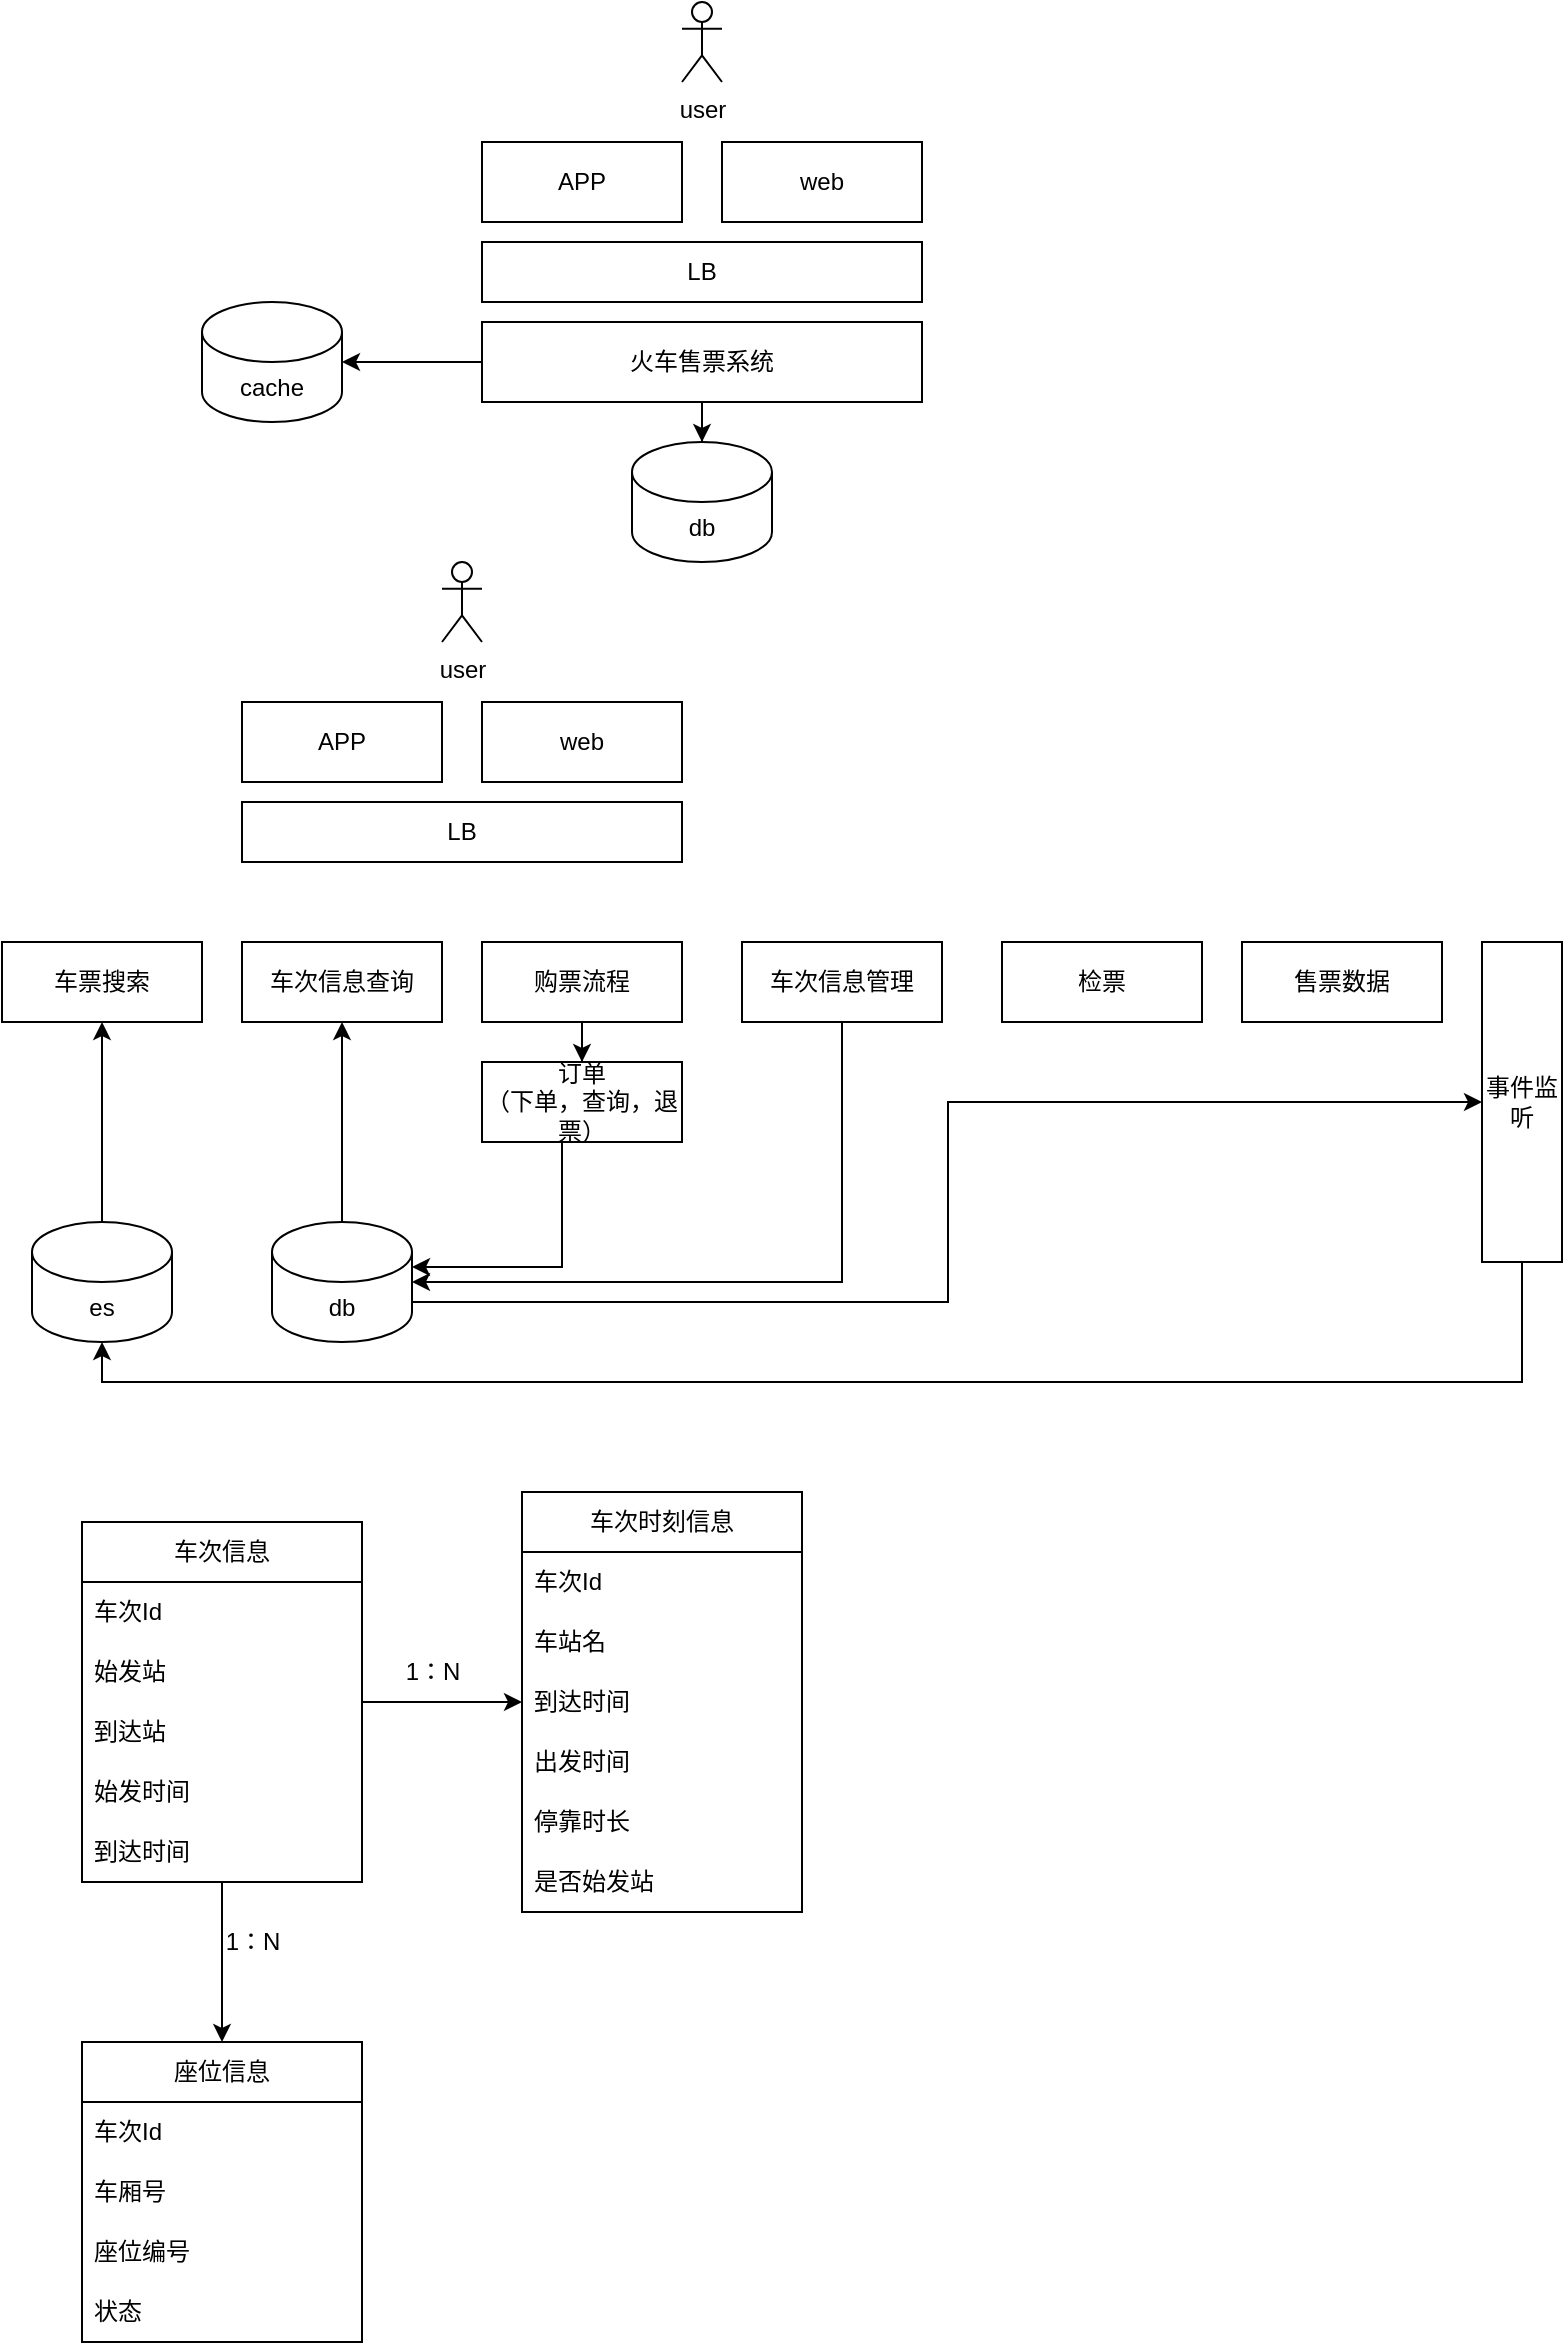 <mxfile version="24.7.4">
  <diagram name="第 1 页" id="FMPnB1ffo_af5_JpQ2mU">
    <mxGraphModel dx="954" dy="643" grid="1" gridSize="10" guides="1" tooltips="1" connect="1" arrows="1" fold="1" page="1" pageScale="1" pageWidth="827" pageHeight="1169" math="0" shadow="0">
      <root>
        <mxCell id="0" />
        <mxCell id="1" parent="0" />
        <mxCell id="sEZzOSczccpVlZkfwEdT-1" value="APP" style="rounded=0;whiteSpace=wrap;html=1;" vertex="1" parent="1">
          <mxGeometry x="240" y="150" width="100" height="40" as="geometry" />
        </mxCell>
        <mxCell id="sEZzOSczccpVlZkfwEdT-3" value="web" style="rounded=0;whiteSpace=wrap;html=1;" vertex="1" parent="1">
          <mxGeometry x="360" y="150" width="100" height="40" as="geometry" />
        </mxCell>
        <mxCell id="sEZzOSczccpVlZkfwEdT-5" value="&lt;div&gt;LB&lt;/div&gt;" style="rounded=0;whiteSpace=wrap;html=1;" vertex="1" parent="1">
          <mxGeometry x="240" y="200" width="220" height="30" as="geometry" />
        </mxCell>
        <mxCell id="sEZzOSczccpVlZkfwEdT-6" value="&lt;div&gt;user&lt;/div&gt;&lt;div&gt;&lt;br&gt;&lt;/div&gt;" style="shape=umlActor;verticalLabelPosition=bottom;verticalAlign=top;html=1;outlineConnect=0;" vertex="1" parent="1">
          <mxGeometry x="340" y="80" width="20" height="40" as="geometry" />
        </mxCell>
        <mxCell id="sEZzOSczccpVlZkfwEdT-11" value="" style="edgeStyle=orthogonalEdgeStyle;rounded=0;orthogonalLoop=1;jettySize=auto;html=1;" edge="1" parent="1" source="sEZzOSczccpVlZkfwEdT-8" target="sEZzOSczccpVlZkfwEdT-10">
          <mxGeometry relative="1" as="geometry" />
        </mxCell>
        <mxCell id="sEZzOSczccpVlZkfwEdT-12" value="" style="edgeStyle=orthogonalEdgeStyle;rounded=0;orthogonalLoop=1;jettySize=auto;html=1;" edge="1" parent="1" source="sEZzOSczccpVlZkfwEdT-8" target="sEZzOSczccpVlZkfwEdT-9">
          <mxGeometry relative="1" as="geometry" />
        </mxCell>
        <mxCell id="sEZzOSczccpVlZkfwEdT-8" value="火车售票系统" style="rounded=0;whiteSpace=wrap;html=1;" vertex="1" parent="1">
          <mxGeometry x="240" y="240" width="220" height="40" as="geometry" />
        </mxCell>
        <mxCell id="sEZzOSczccpVlZkfwEdT-9" value="db" style="shape=cylinder3;whiteSpace=wrap;html=1;boundedLbl=1;backgroundOutline=1;size=15;" vertex="1" parent="1">
          <mxGeometry x="315" y="300" width="70" height="60" as="geometry" />
        </mxCell>
        <mxCell id="sEZzOSczccpVlZkfwEdT-10" value="cache" style="shape=cylinder3;whiteSpace=wrap;html=1;boundedLbl=1;backgroundOutline=1;size=15;" vertex="1" parent="1">
          <mxGeometry x="100" y="230" width="70" height="60" as="geometry" />
        </mxCell>
        <mxCell id="sEZzOSczccpVlZkfwEdT-14" value="车票搜索" style="rounded=0;whiteSpace=wrap;html=1;" vertex="1" parent="1">
          <mxGeometry y="550" width="100" height="40" as="geometry" />
        </mxCell>
        <mxCell id="sEZzOSczccpVlZkfwEdT-41" value="" style="edgeStyle=orthogonalEdgeStyle;rounded=0;orthogonalLoop=1;jettySize=auto;html=1;" edge="1" parent="1" source="sEZzOSczccpVlZkfwEdT-15" target="sEZzOSczccpVlZkfwEdT-16">
          <mxGeometry relative="1" as="geometry" />
        </mxCell>
        <mxCell id="sEZzOSczccpVlZkfwEdT-15" value="购票流程" style="rounded=0;whiteSpace=wrap;html=1;" vertex="1" parent="1">
          <mxGeometry x="240" y="550" width="100" height="40" as="geometry" />
        </mxCell>
        <mxCell id="sEZzOSczccpVlZkfwEdT-40" value="" style="edgeStyle=orthogonalEdgeStyle;rounded=0;orthogonalLoop=1;jettySize=auto;html=1;entryX=1;entryY=0;entryDx=0;entryDy=22.5;entryPerimeter=0;" edge="1" parent="1" source="sEZzOSczccpVlZkfwEdT-16" target="sEZzOSczccpVlZkfwEdT-28">
          <mxGeometry relative="1" as="geometry">
            <mxPoint x="290" y="730" as="targetPoint" />
            <Array as="points">
              <mxPoint x="280" y="713" />
            </Array>
          </mxGeometry>
        </mxCell>
        <mxCell id="sEZzOSczccpVlZkfwEdT-16" value="&lt;div&gt;订单&lt;/div&gt;&lt;div&gt;（下单，查询，退票）&lt;br&gt;&lt;/div&gt;" style="rounded=0;whiteSpace=wrap;html=1;" vertex="1" parent="1">
          <mxGeometry x="240" y="610" width="100" height="40" as="geometry" />
        </mxCell>
        <mxCell id="sEZzOSczccpVlZkfwEdT-17" value="&lt;div&gt;检票&lt;br&gt;&lt;/div&gt;" style="rounded=0;whiteSpace=wrap;html=1;" vertex="1" parent="1">
          <mxGeometry x="500" y="550" width="100" height="40" as="geometry" />
        </mxCell>
        <mxCell id="sEZzOSczccpVlZkfwEdT-18" value="车次信息查询" style="rounded=0;whiteSpace=wrap;html=1;" vertex="1" parent="1">
          <mxGeometry x="120" y="550" width="100" height="40" as="geometry" />
        </mxCell>
        <mxCell id="sEZzOSczccpVlZkfwEdT-19" value="售票数据" style="rounded=0;whiteSpace=wrap;html=1;" vertex="1" parent="1">
          <mxGeometry x="620" y="550" width="100" height="40" as="geometry" />
        </mxCell>
        <mxCell id="sEZzOSczccpVlZkfwEdT-36" value="" style="edgeStyle=orthogonalEdgeStyle;rounded=0;orthogonalLoop=1;jettySize=auto;html=1;entryX=1;entryY=0.5;entryDx=0;entryDy=0;entryPerimeter=0;" edge="1" parent="1" source="sEZzOSczccpVlZkfwEdT-20" target="sEZzOSczccpVlZkfwEdT-28">
          <mxGeometry relative="1" as="geometry">
            <mxPoint x="420" y="670" as="targetPoint" />
            <Array as="points">
              <mxPoint x="420" y="720" />
            </Array>
          </mxGeometry>
        </mxCell>
        <mxCell id="sEZzOSczccpVlZkfwEdT-20" value="车次信息管理" style="rounded=0;whiteSpace=wrap;html=1;" vertex="1" parent="1">
          <mxGeometry x="370" y="550" width="100" height="40" as="geometry" />
        </mxCell>
        <mxCell id="sEZzOSczccpVlZkfwEdT-21" value="APP" style="rounded=0;whiteSpace=wrap;html=1;" vertex="1" parent="1">
          <mxGeometry x="120" y="430" width="100" height="40" as="geometry" />
        </mxCell>
        <mxCell id="sEZzOSczccpVlZkfwEdT-22" value="web" style="rounded=0;whiteSpace=wrap;html=1;" vertex="1" parent="1">
          <mxGeometry x="240" y="430" width="100" height="40" as="geometry" />
        </mxCell>
        <mxCell id="sEZzOSczccpVlZkfwEdT-23" value="&lt;div&gt;LB&lt;/div&gt;" style="rounded=0;whiteSpace=wrap;html=1;" vertex="1" parent="1">
          <mxGeometry x="120" y="480" width="220" height="30" as="geometry" />
        </mxCell>
        <mxCell id="sEZzOSczccpVlZkfwEdT-24" value="&lt;div&gt;user&lt;/div&gt;&lt;div&gt;&lt;br&gt;&lt;/div&gt;" style="shape=umlActor;verticalLabelPosition=bottom;verticalAlign=top;html=1;outlineConnect=0;" vertex="1" parent="1">
          <mxGeometry x="220" y="360" width="20" height="40" as="geometry" />
        </mxCell>
        <mxCell id="sEZzOSczccpVlZkfwEdT-31" value="" style="edgeStyle=orthogonalEdgeStyle;rounded=0;orthogonalLoop=1;jettySize=auto;html=1;" edge="1" parent="1" source="sEZzOSczccpVlZkfwEdT-28" target="sEZzOSczccpVlZkfwEdT-18">
          <mxGeometry relative="1" as="geometry" />
        </mxCell>
        <mxCell id="sEZzOSczccpVlZkfwEdT-43" value="" style="edgeStyle=orthogonalEdgeStyle;rounded=0;orthogonalLoop=1;jettySize=auto;html=1;" edge="1" parent="1" source="sEZzOSczccpVlZkfwEdT-28" target="sEZzOSczccpVlZkfwEdT-34">
          <mxGeometry relative="1" as="geometry">
            <mxPoint x="550" y="720" as="targetPoint" />
            <Array as="points">
              <mxPoint x="473" y="730" />
              <mxPoint x="473" y="630" />
            </Array>
          </mxGeometry>
        </mxCell>
        <mxCell id="sEZzOSczccpVlZkfwEdT-28" value="db" style="shape=cylinder3;whiteSpace=wrap;html=1;boundedLbl=1;backgroundOutline=1;size=15;" vertex="1" parent="1">
          <mxGeometry x="135" y="690" width="70" height="60" as="geometry" />
        </mxCell>
        <mxCell id="sEZzOSczccpVlZkfwEdT-33" value="" style="edgeStyle=orthogonalEdgeStyle;rounded=0;orthogonalLoop=1;jettySize=auto;html=1;" edge="1" parent="1" source="sEZzOSczccpVlZkfwEdT-32" target="sEZzOSczccpVlZkfwEdT-14">
          <mxGeometry relative="1" as="geometry" />
        </mxCell>
        <mxCell id="sEZzOSczccpVlZkfwEdT-32" value="es" style="shape=cylinder3;whiteSpace=wrap;html=1;boundedLbl=1;backgroundOutline=1;size=15;" vertex="1" parent="1">
          <mxGeometry x="15" y="690" width="70" height="60" as="geometry" />
        </mxCell>
        <mxCell id="sEZzOSczccpVlZkfwEdT-38" value="" style="edgeStyle=orthogonalEdgeStyle;rounded=0;orthogonalLoop=1;jettySize=auto;html=1;entryX=0.5;entryY=1;entryDx=0;entryDy=0;entryPerimeter=0;" edge="1" parent="1" source="sEZzOSczccpVlZkfwEdT-34" target="sEZzOSczccpVlZkfwEdT-32">
          <mxGeometry relative="1" as="geometry">
            <mxPoint x="760" y="790" as="targetPoint" />
            <Array as="points">
              <mxPoint x="760" y="770" />
              <mxPoint x="50" y="770" />
            </Array>
          </mxGeometry>
        </mxCell>
        <mxCell id="sEZzOSczccpVlZkfwEdT-34" value="事件监听" style="rounded=0;whiteSpace=wrap;html=1;" vertex="1" parent="1">
          <mxGeometry x="740" y="550" width="40" height="160" as="geometry" />
        </mxCell>
        <mxCell id="sEZzOSczccpVlZkfwEdT-60" value="" style="edgeStyle=orthogonalEdgeStyle;rounded=0;orthogonalLoop=1;jettySize=auto;html=1;" edge="1" parent="1" source="sEZzOSczccpVlZkfwEdT-47" target="sEZzOSczccpVlZkfwEdT-54">
          <mxGeometry relative="1" as="geometry" />
        </mxCell>
        <mxCell id="sEZzOSczccpVlZkfwEdT-68" value="" style="edgeStyle=orthogonalEdgeStyle;rounded=0;orthogonalLoop=1;jettySize=auto;html=1;" edge="1" parent="1" source="sEZzOSczccpVlZkfwEdT-47" target="sEZzOSczccpVlZkfwEdT-62">
          <mxGeometry relative="1" as="geometry" />
        </mxCell>
        <mxCell id="sEZzOSczccpVlZkfwEdT-47" value="车次信息" style="swimlane;fontStyle=0;childLayout=stackLayout;horizontal=1;startSize=30;horizontalStack=0;resizeParent=1;resizeParentMax=0;resizeLast=0;collapsible=1;marginBottom=0;whiteSpace=wrap;html=1;" vertex="1" parent="1">
          <mxGeometry x="40" y="840" width="140" height="180" as="geometry" />
        </mxCell>
        <mxCell id="sEZzOSczccpVlZkfwEdT-48" value="车次Id" style="text;strokeColor=none;fillColor=none;align=left;verticalAlign=middle;spacingLeft=4;spacingRight=4;overflow=hidden;points=[[0,0.5],[1,0.5]];portConstraint=eastwest;rotatable=0;whiteSpace=wrap;html=1;" vertex="1" parent="sEZzOSczccpVlZkfwEdT-47">
          <mxGeometry y="30" width="140" height="30" as="geometry" />
        </mxCell>
        <mxCell id="sEZzOSczccpVlZkfwEdT-49" value="始发站" style="text;strokeColor=none;fillColor=none;align=left;verticalAlign=middle;spacingLeft=4;spacingRight=4;overflow=hidden;points=[[0,0.5],[1,0.5]];portConstraint=eastwest;rotatable=0;whiteSpace=wrap;html=1;" vertex="1" parent="sEZzOSczccpVlZkfwEdT-47">
          <mxGeometry y="60" width="140" height="30" as="geometry" />
        </mxCell>
        <mxCell id="sEZzOSczccpVlZkfwEdT-50" value="到达站" style="text;strokeColor=none;fillColor=none;align=left;verticalAlign=middle;spacingLeft=4;spacingRight=4;overflow=hidden;points=[[0,0.5],[1,0.5]];portConstraint=eastwest;rotatable=0;whiteSpace=wrap;html=1;" vertex="1" parent="sEZzOSczccpVlZkfwEdT-47">
          <mxGeometry y="90" width="140" height="30" as="geometry" />
        </mxCell>
        <mxCell id="sEZzOSczccpVlZkfwEdT-52" value="始发时间" style="text;strokeColor=none;fillColor=none;align=left;verticalAlign=middle;spacingLeft=4;spacingRight=4;overflow=hidden;points=[[0,0.5],[1,0.5]];portConstraint=eastwest;rotatable=0;whiteSpace=wrap;html=1;" vertex="1" parent="sEZzOSczccpVlZkfwEdT-47">
          <mxGeometry y="120" width="140" height="30" as="geometry" />
        </mxCell>
        <mxCell id="sEZzOSczccpVlZkfwEdT-51" value="到达时间" style="text;strokeColor=none;fillColor=none;align=left;verticalAlign=middle;spacingLeft=4;spacingRight=4;overflow=hidden;points=[[0,0.5],[1,0.5]];portConstraint=eastwest;rotatable=0;whiteSpace=wrap;html=1;" vertex="1" parent="sEZzOSczccpVlZkfwEdT-47">
          <mxGeometry y="150" width="140" height="30" as="geometry" />
        </mxCell>
        <mxCell id="sEZzOSczccpVlZkfwEdT-54" value="车次时刻信息" style="swimlane;fontStyle=0;childLayout=stackLayout;horizontal=1;startSize=30;horizontalStack=0;resizeParent=1;resizeParentMax=0;resizeLast=0;collapsible=1;marginBottom=0;whiteSpace=wrap;html=1;" vertex="1" parent="1">
          <mxGeometry x="260" y="825" width="140" height="210" as="geometry" />
        </mxCell>
        <mxCell id="sEZzOSczccpVlZkfwEdT-55" value="车次Id" style="text;strokeColor=none;fillColor=none;align=left;verticalAlign=middle;spacingLeft=4;spacingRight=4;overflow=hidden;points=[[0,0.5],[1,0.5]];portConstraint=eastwest;rotatable=0;whiteSpace=wrap;html=1;" vertex="1" parent="sEZzOSczccpVlZkfwEdT-54">
          <mxGeometry y="30" width="140" height="30" as="geometry" />
        </mxCell>
        <mxCell id="sEZzOSczccpVlZkfwEdT-56" value="车站名" style="text;strokeColor=none;fillColor=none;align=left;verticalAlign=middle;spacingLeft=4;spacingRight=4;overflow=hidden;points=[[0,0.5],[1,0.5]];portConstraint=eastwest;rotatable=0;whiteSpace=wrap;html=1;" vertex="1" parent="sEZzOSczccpVlZkfwEdT-54">
          <mxGeometry y="60" width="140" height="30" as="geometry" />
        </mxCell>
        <mxCell id="sEZzOSczccpVlZkfwEdT-57" value="到达时间" style="text;strokeColor=none;fillColor=none;align=left;verticalAlign=middle;spacingLeft=4;spacingRight=4;overflow=hidden;points=[[0,0.5],[1,0.5]];portConstraint=eastwest;rotatable=0;whiteSpace=wrap;html=1;" vertex="1" parent="sEZzOSczccpVlZkfwEdT-54">
          <mxGeometry y="90" width="140" height="30" as="geometry" />
        </mxCell>
        <mxCell id="sEZzOSczccpVlZkfwEdT-58" value="出发时间" style="text;strokeColor=none;fillColor=none;align=left;verticalAlign=middle;spacingLeft=4;spacingRight=4;overflow=hidden;points=[[0,0.5],[1,0.5]];portConstraint=eastwest;rotatable=0;whiteSpace=wrap;html=1;" vertex="1" parent="sEZzOSczccpVlZkfwEdT-54">
          <mxGeometry y="120" width="140" height="30" as="geometry" />
        </mxCell>
        <mxCell id="sEZzOSczccpVlZkfwEdT-59" value="停靠时长" style="text;strokeColor=none;fillColor=none;align=left;verticalAlign=middle;spacingLeft=4;spacingRight=4;overflow=hidden;points=[[0,0.5],[1,0.5]];portConstraint=eastwest;rotatable=0;whiteSpace=wrap;html=1;" vertex="1" parent="sEZzOSczccpVlZkfwEdT-54">
          <mxGeometry y="150" width="140" height="30" as="geometry" />
        </mxCell>
        <mxCell id="sEZzOSczccpVlZkfwEdT-61" value="是否始发站" style="text;strokeColor=none;fillColor=none;align=left;verticalAlign=middle;spacingLeft=4;spacingRight=4;overflow=hidden;points=[[0,0.5],[1,0.5]];portConstraint=eastwest;rotatable=0;whiteSpace=wrap;html=1;" vertex="1" parent="sEZzOSczccpVlZkfwEdT-54">
          <mxGeometry y="180" width="140" height="30" as="geometry" />
        </mxCell>
        <mxCell id="sEZzOSczccpVlZkfwEdT-62" value="座位信息" style="swimlane;fontStyle=0;childLayout=stackLayout;horizontal=1;startSize=30;horizontalStack=0;resizeParent=1;resizeParentMax=0;resizeLast=0;collapsible=1;marginBottom=0;whiteSpace=wrap;html=1;" vertex="1" parent="1">
          <mxGeometry x="40" y="1100" width="140" height="150" as="geometry" />
        </mxCell>
        <mxCell id="sEZzOSczccpVlZkfwEdT-63" value="车次Id" style="text;strokeColor=none;fillColor=none;align=left;verticalAlign=middle;spacingLeft=4;spacingRight=4;overflow=hidden;points=[[0,0.5],[1,0.5]];portConstraint=eastwest;rotatable=0;whiteSpace=wrap;html=1;" vertex="1" parent="sEZzOSczccpVlZkfwEdT-62">
          <mxGeometry y="30" width="140" height="30" as="geometry" />
        </mxCell>
        <mxCell id="sEZzOSczccpVlZkfwEdT-64" value="车厢号" style="text;strokeColor=none;fillColor=none;align=left;verticalAlign=middle;spacingLeft=4;spacingRight=4;overflow=hidden;points=[[0,0.5],[1,0.5]];portConstraint=eastwest;rotatable=0;whiteSpace=wrap;html=1;" vertex="1" parent="sEZzOSczccpVlZkfwEdT-62">
          <mxGeometry y="60" width="140" height="30" as="geometry" />
        </mxCell>
        <mxCell id="sEZzOSczccpVlZkfwEdT-65" value="座位编号" style="text;strokeColor=none;fillColor=none;align=left;verticalAlign=middle;spacingLeft=4;spacingRight=4;overflow=hidden;points=[[0,0.5],[1,0.5]];portConstraint=eastwest;rotatable=0;whiteSpace=wrap;html=1;" vertex="1" parent="sEZzOSczccpVlZkfwEdT-62">
          <mxGeometry y="90" width="140" height="30" as="geometry" />
        </mxCell>
        <mxCell id="sEZzOSczccpVlZkfwEdT-66" value="状态" style="text;strokeColor=none;fillColor=none;align=left;verticalAlign=middle;spacingLeft=4;spacingRight=4;overflow=hidden;points=[[0,0.5],[1,0.5]];portConstraint=eastwest;rotatable=0;whiteSpace=wrap;html=1;" vertex="1" parent="sEZzOSczccpVlZkfwEdT-62">
          <mxGeometry y="120" width="140" height="30" as="geometry" />
        </mxCell>
        <mxCell id="sEZzOSczccpVlZkfwEdT-69" value="1：N" style="text;html=1;align=center;verticalAlign=middle;resizable=0;points=[];autosize=1;strokeColor=none;fillColor=none;" vertex="1" parent="1">
          <mxGeometry x="100" y="1035" width="50" height="30" as="geometry" />
        </mxCell>
        <mxCell id="sEZzOSczccpVlZkfwEdT-70" value="1：N" style="text;html=1;align=center;verticalAlign=middle;resizable=0;points=[];autosize=1;strokeColor=none;fillColor=none;" vertex="1" parent="1">
          <mxGeometry x="190" y="900" width="50" height="30" as="geometry" />
        </mxCell>
      </root>
    </mxGraphModel>
  </diagram>
</mxfile>
